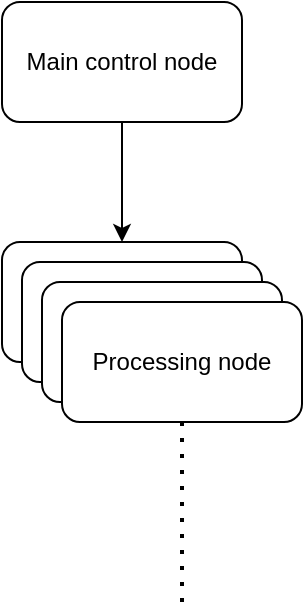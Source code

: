 <mxfile version="16.6.2" type="github">
  <diagram id="SNoBqOypM2UpMaVSAHki" name="Page-1">
    <mxGraphModel dx="2062" dy="1152" grid="1" gridSize="10" guides="1" tooltips="1" connect="1" arrows="1" fold="1" page="1" pageScale="1" pageWidth="850" pageHeight="1100" math="0" shadow="0">
      <root>
        <mxCell id="0" />
        <mxCell id="1" parent="0" />
        <mxCell id="VuzW8GXzsAqmzw6oY8kO-3" value="" style="edgeStyle=orthogonalEdgeStyle;rounded=0;orthogonalLoop=1;jettySize=auto;html=1;" edge="1" parent="1" source="VuzW8GXzsAqmzw6oY8kO-1" target="VuzW8GXzsAqmzw6oY8kO-2">
          <mxGeometry relative="1" as="geometry" />
        </mxCell>
        <mxCell id="VuzW8GXzsAqmzw6oY8kO-1" value="Main control node" style="rounded=1;whiteSpace=wrap;html=1;" vertex="1" parent="1">
          <mxGeometry x="280" y="240" width="120" height="60" as="geometry" />
        </mxCell>
        <mxCell id="VuzW8GXzsAqmzw6oY8kO-2" value="Processing node" style="rounded=1;whiteSpace=wrap;html=1;" vertex="1" parent="1">
          <mxGeometry x="280" y="360" width="120" height="60" as="geometry" />
        </mxCell>
        <mxCell id="VuzW8GXzsAqmzw6oY8kO-4" value="Processing node" style="rounded=1;whiteSpace=wrap;html=1;" vertex="1" parent="1">
          <mxGeometry x="290" y="370" width="120" height="60" as="geometry" />
        </mxCell>
        <mxCell id="VuzW8GXzsAqmzw6oY8kO-5" value="Processing node" style="rounded=1;whiteSpace=wrap;html=1;" vertex="1" parent="1">
          <mxGeometry x="300" y="380" width="120" height="60" as="geometry" />
        </mxCell>
        <mxCell id="VuzW8GXzsAqmzw6oY8kO-6" value="Processing node" style="rounded=1;whiteSpace=wrap;html=1;" vertex="1" parent="1">
          <mxGeometry x="310" y="390" width="120" height="60" as="geometry" />
        </mxCell>
        <mxCell id="VuzW8GXzsAqmzw6oY8kO-7" value="" style="endArrow=none;dashed=1;html=1;dashPattern=1 3;strokeWidth=2;rounded=0;" edge="1" parent="1" source="VuzW8GXzsAqmzw6oY8kO-6">
          <mxGeometry width="50" height="50" relative="1" as="geometry">
            <mxPoint x="360" y="480" as="sourcePoint" />
            <mxPoint x="370" y="540" as="targetPoint" />
          </mxGeometry>
        </mxCell>
      </root>
    </mxGraphModel>
  </diagram>
</mxfile>

